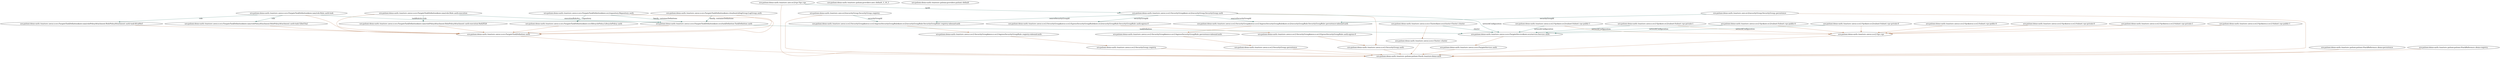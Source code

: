 strict digraph {
    Resource0 [label="urn:pulumi:demo-auth::teastore::awsx:x:ec2:SecurityGroup$awsx:x:ec2:IngressSecurityGroupRule$aws:ec2/securityGroupRule:SecurityGroupRule::persistence-inbound-auth"];
    Resource0 -> Resource1 [color = "#AA6639"];
    Resource2 [label="urn:pulumi:demo-auth::teastore::awsx:x:ec2:SecurityGroup$awsx:x:ec2:IngressSecurityGroupRule$aws:ec2/securityGroupRule:SecurityGroupRule::registry-inbound-auth"];
    Resource2 -> Resource3 [color = "#AA6639"];
    Resource4 [label="urn:pulumi:demo-auth::teastore::pulumi:pulumi:Stack::teastore-demo-auth"];
    Resource5 [label="urn:pulumi:demo-auth::teastore::awsx:x:ec2:Vpc::vpc"];
    Resource5 -> Resource4 [color = "#AA6639"];
    Resource1 [label="urn:pulumi:demo-auth::teastore::awsx:x:ec2:SecurityGroup$awsx:x:ec2:IngressSecurityGroupRule::persistence-inbound-auth"];
    Resource1 -> Resource6 [color = "#AA6639"];
    Resource7 [label="urn:pulumi:demo-auth::teastore::awsx:x:ecs:FargateTaskDefinition$aws:iam/role:Role::auth-task"];
    Resource7 -> Resource8 [color = "#246C60", label = "role"];
    Resource7 -> Resource9 [color = "#246C60", label = "role"];
    Resource7 -> Resource10 [color = "#AA6639"];
    Resource7 -> Resource11 [color = "#246C60", label = "taskRoleArn"];
    Resource12 [label="urn:pulumi:demo-auth::teastore::awsx:x:ec2:SecurityGroup$aws:ec2/securityGroup:SecurityGroup::auth"];
    Resource12 -> Resource13 [color = "#AA6639"];
    Resource12 -> Resource14 [color = "#246C60", label = "securityGroupId"];
    Resource12 -> Resource0 [color = "#246C60", label = "sourceSecurityGroupId"];
    Resource12 -> Resource2 [color = "#246C60", label = "sourceSecurityGroupId"];
    Resource12 -> Resource15 [color = "#246C60", label = "networkConfiguration"];
    Resource14 [label="urn:pulumi:demo-auth::teastore::awsx:x:ec2:SecurityGroup$awsx:x:ec2:EgressSecurityGroupRule$aws:ec2/securityGroupRule:SecurityGroupRule::auth-egress-0"];
    Resource14 -> Resource16 [color = "#AA6639"];
    Resource11 [label="urn:pulumi:demo-auth::teastore::awsx:x:ecs:FargateTaskDefinition$aws:ecs/taskDefinition:TaskDefinition::auth"];
    Resource11 -> Resource15 [color = "#246C60", label = "taskDefinition"];
    Resource11 -> Resource10 [color = "#AA6639"];
    Resource15 [label="urn:pulumi:demo-auth::teastore::awsx:x:ecs:FargateService$aws:ecs/service:Service::auth"];
    Resource15 -> Resource17 [color = "#AA6639"];
    Resource6 [label="urn:pulumi:demo-auth::teastore::awsx:x:ec2:SecurityGroup::persistence"];
    Resource6 -> Resource4 [color = "#AA6639"];
    Resource18 [label="urn:pulumi:demo-auth::teastore::awsx:x:ec2:SecurityGroup::registry"];
    Resource18 -> Resource4 [color = "#AA6639"];
    Resource13 [label="urn:pulumi:demo-auth::teastore::awsx:x:ec2:SecurityGroup::auth"];
    Resource13 -> Resource4 [color = "#AA6639"];
    Resource19 [label="urn:pulumi:demo-auth::teastore::aws:ec2/vpc:Vpc::vpc"];
    Resource19 -> Resource12 [color = "#246C60", label = "vpcId"];
    Resource19 -> Resource4 [color = "#AA6639"];
    Resource20 [label="urn:pulumi:demo-auth::teastore::awsx:x:ecs:Cluster::cluster"];
    Resource20 -> Resource4 [color = "#AA6639"];
    Resource21 [label="urn:pulumi:demo-auth::teastore::awsx:x:ecs:Cluster$aws:ecs/cluster:Cluster::cluster"];
    Resource21 -> Resource20 [color = "#AA6639"];
    Resource21 -> Resource15 [color = "#246C60", label = "cluster"];
    Resource8 [label="urn:pulumi:demo-auth::teastore::awsx:x:ecs:FargateTaskDefinition$aws:iam/rolePolicyAttachment:RolePolicyAttachment::auth-task-32be53a2"];
    Resource8 -> Resource10 [color = "#AA6639"];
    Resource22 [label="urn:pulumi:demo-auth::teastore::awsx:x:ecs:FargateTaskDefinition$aws:iam/rolePolicyAttachment:RolePolicyAttachment::auth-execution-9a42f520"];
    Resource22 -> Resource10 [color = "#AA6639"];
    Resource3 [label="urn:pulumi:demo-auth::teastore::awsx:x:ec2:SecurityGroup$awsx:x:ec2:IngressSecurityGroupRule::registry-inbound-auth"];
    Resource3 -> Resource18 [color = "#AA6639"];
    Resource23 [label="urn:pulumi:demo-auth::teastore::awsx:x:ec2:Vpc$awsx:x:ec2:Subnet::vpc-public-0"];
    Resource23 -> Resource5 [color = "#AA6639"];
    Resource24 [label="urn:pulumi:demo-auth::teastore::pulumi:providers:aws::default_3_19_3"];
    Resource25 [label="urn:pulumi:demo-auth::teastore::awsx:x:ec2:Vpc$aws:ec2/subnet:Subnet::vpc-public-0"];
    Resource25 -> Resource5 [color = "#AA6639"];
    Resource25 -> Resource15 [color = "#246C60", label = "networkConfiguration"];
    Resource26 [label="urn:pulumi:demo-auth::teastore::awsx:x:ec2:Vpc$aws:ec2/subnet:Subnet::vpc-private-1"];
    Resource26 -> Resource5 [color = "#AA6639"];
    Resource26 -> Resource15 [color = "#246C60", label = "networkConfiguration"];
    Resource27 [label="urn:pulumi:demo-auth::teastore::awsx:x:ecs:FargateTaskDefinition$aws:ecr/repository:Repository::auth"];
    Resource27 -> Resource10 [color = "#AA6639"];
    Resource27 -> Resource28 [color = "#246C60", label = "repository"];
    Resource27 -> Resource11 [color = "#246C60", label = "family, containerDefinitions"];
    Resource28 [label="urn:pulumi:demo-auth::teastore::awsx:x:ecs:FargateTaskDefinition$aws:ecr/lifecyclePolicy:LifecyclePolicy::auth"];
    Resource28 -> Resource10 [color = "#AA6639"];
    Resource17 [label="urn:pulumi:demo-auth::teastore::awsx:x:ecs:FargateService::auth"];
    Resource17 -> Resource4 [color = "#AA6639"];
    Resource29 [label="urn:pulumi:demo-auth::teastore::awsx:x:ec2:Vpc$awsx:x:ec2:Subnet::vpc-private-0"];
    Resource29 -> Resource5 [color = "#AA6639"];
    Resource30 [label="urn:pulumi:demo-auth::teastore::aws:ec2/securityGroup:SecurityGroup::registry"];
    Resource30 -> Resource4 [color = "#AA6639"];
    Resource30 -> Resource2 [color = "#246C60", label = "securityGroupId"];
    Resource31 [label="urn:pulumi:demo-auth::teastore::awsx:x:ec2:Vpc$aws:ec2/subnet:Subnet::vpc-private-0"];
    Resource31 -> Resource5 [color = "#AA6639"];
    Resource31 -> Resource15 [color = "#246C60", label = "networkConfiguration"];
    Resource32 [label="urn:pulumi:demo-auth::teastore::aws:ec2/securityGroup:SecurityGroup::persistence"];
    Resource32 -> Resource4 [color = "#AA6639"];
    Resource32 -> Resource0 [color = "#246C60", label = "securityGroupId"];
    Resource33 [label="urn:pulumi:demo-auth::teastore::awsx:x:ecs:FargateTaskDefinition$aws:iam/role:Role::auth-execution"];
    Resource33 -> Resource22 [color = "#246C60", label = "role"];
    Resource33 -> Resource10 [color = "#AA6639"];
    Resource33 -> Resource11 [color = "#246C60", label = "executionRoleArn"];
    Resource34 [label="urn:pulumi:demo-auth::teastore::pulumi:pulumi:StackReference::demo-persistence"];
    Resource34 -> Resource4 [color = "#AA6639"];
    Resource10 [label="urn:pulumi:demo-auth::teastore::awsx:x:ecs:FargateTaskDefinition::auth"];
    Resource10 -> Resource4 [color = "#AA6639"];
    Resource35 [label="urn:pulumi:demo-auth::teastore::awsx:x:ec2:Vpc$awsx:x:ec2:Subnet::vpc-private-1"];
    Resource35 -> Resource5 [color = "#AA6639"];
    Resource16 [label="urn:pulumi:demo-auth::teastore::awsx:x:ec2:SecurityGroup$awsx:x:ec2:EgressSecurityGroupRule::auth-egress-0"];
    Resource16 -> Resource13 [color = "#AA6639"];
    Resource36 [label="urn:pulumi:demo-auth::teastore::awsx:x:ec2:Vpc$aws:ec2/subnet:Subnet::vpc-public-1"];
    Resource36 -> Resource5 [color = "#AA6639"];
    Resource36 -> Resource15 [color = "#246C60", label = "networkConfiguration"];
    Resource37 [label="urn:pulumi:demo-auth::teastore::awsx:x:ecs:FargateTaskDefinition$aws:cloudwatch/logGroup:LogGroup::auth"];
    Resource37 -> Resource10 [color = "#AA6639"];
    Resource37 -> Resource11 [color = "#246C60", label = "family, containerDefinitions"];
    Resource38 [label="urn:pulumi:demo-auth::teastore::pulumi:providers:pulumi::default"];
    Resource39 [label="urn:pulumi:demo-auth::teastore::pulumi:pulumi:StackReference::demo-registry"];
    Resource39 -> Resource4 [color = "#AA6639"];
    Resource40 [label="urn:pulumi:demo-auth::teastore::awsx:x:ec2:Vpc$awsx:x:ec2:Subnet::vpc-public-1"];
    Resource40 -> Resource5 [color = "#AA6639"];
    Resource9 [label="urn:pulumi:demo-auth::teastore::awsx:x:ecs:FargateTaskDefinition$aws:iam/rolePolicyAttachment:RolePolicyAttachment::auth-task-fd1a00e5"];
    Resource9 -> Resource10 [color = "#AA6639"];
}
